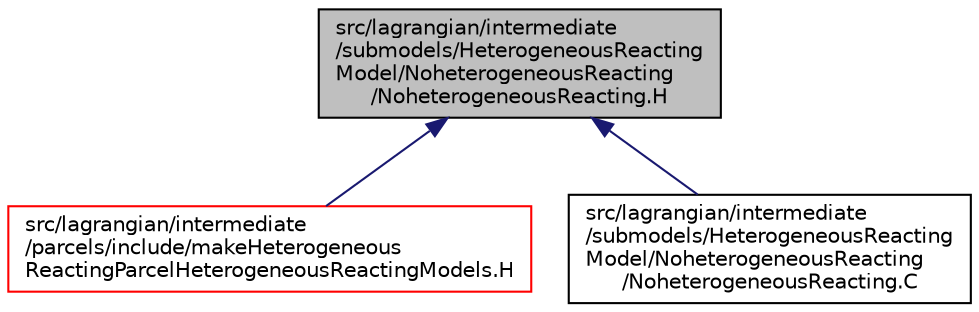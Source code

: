 digraph "src/lagrangian/intermediate/submodels/HeterogeneousReactingModel/NoheterogeneousReacting/NoheterogeneousReacting.H"
{
  bgcolor="transparent";
  edge [fontname="Helvetica",fontsize="10",labelfontname="Helvetica",labelfontsize="10"];
  node [fontname="Helvetica",fontsize="10",shape=record];
  Node1 [label="src/lagrangian/intermediate\l/submodels/HeterogeneousReacting\lModel/NoheterogeneousReacting\l/NoheterogeneousReacting.H",height=0.2,width=0.4,color="black", fillcolor="grey75", style="filled" fontcolor="black"];
  Node1 -> Node2 [dir="back",color="midnightblue",fontsize="10",style="solid",fontname="Helvetica"];
  Node2 [label="src/lagrangian/intermediate\l/parcels/include/makeHeterogeneous\lReactingParcelHeterogeneousReactingModels.H",height=0.2,width=0.4,color="red",URL="$makeHeterogeneousReactingParcelHeterogeneousReactingModels_8H.html"];
  Node1 -> Node3 [dir="back",color="midnightblue",fontsize="10",style="solid",fontname="Helvetica"];
  Node3 [label="src/lagrangian/intermediate\l/submodels/HeterogeneousReacting\lModel/NoheterogeneousReacting\l/NoheterogeneousReacting.C",height=0.2,width=0.4,color="black",URL="$NoheterogeneousReacting_8C.html"];
}

